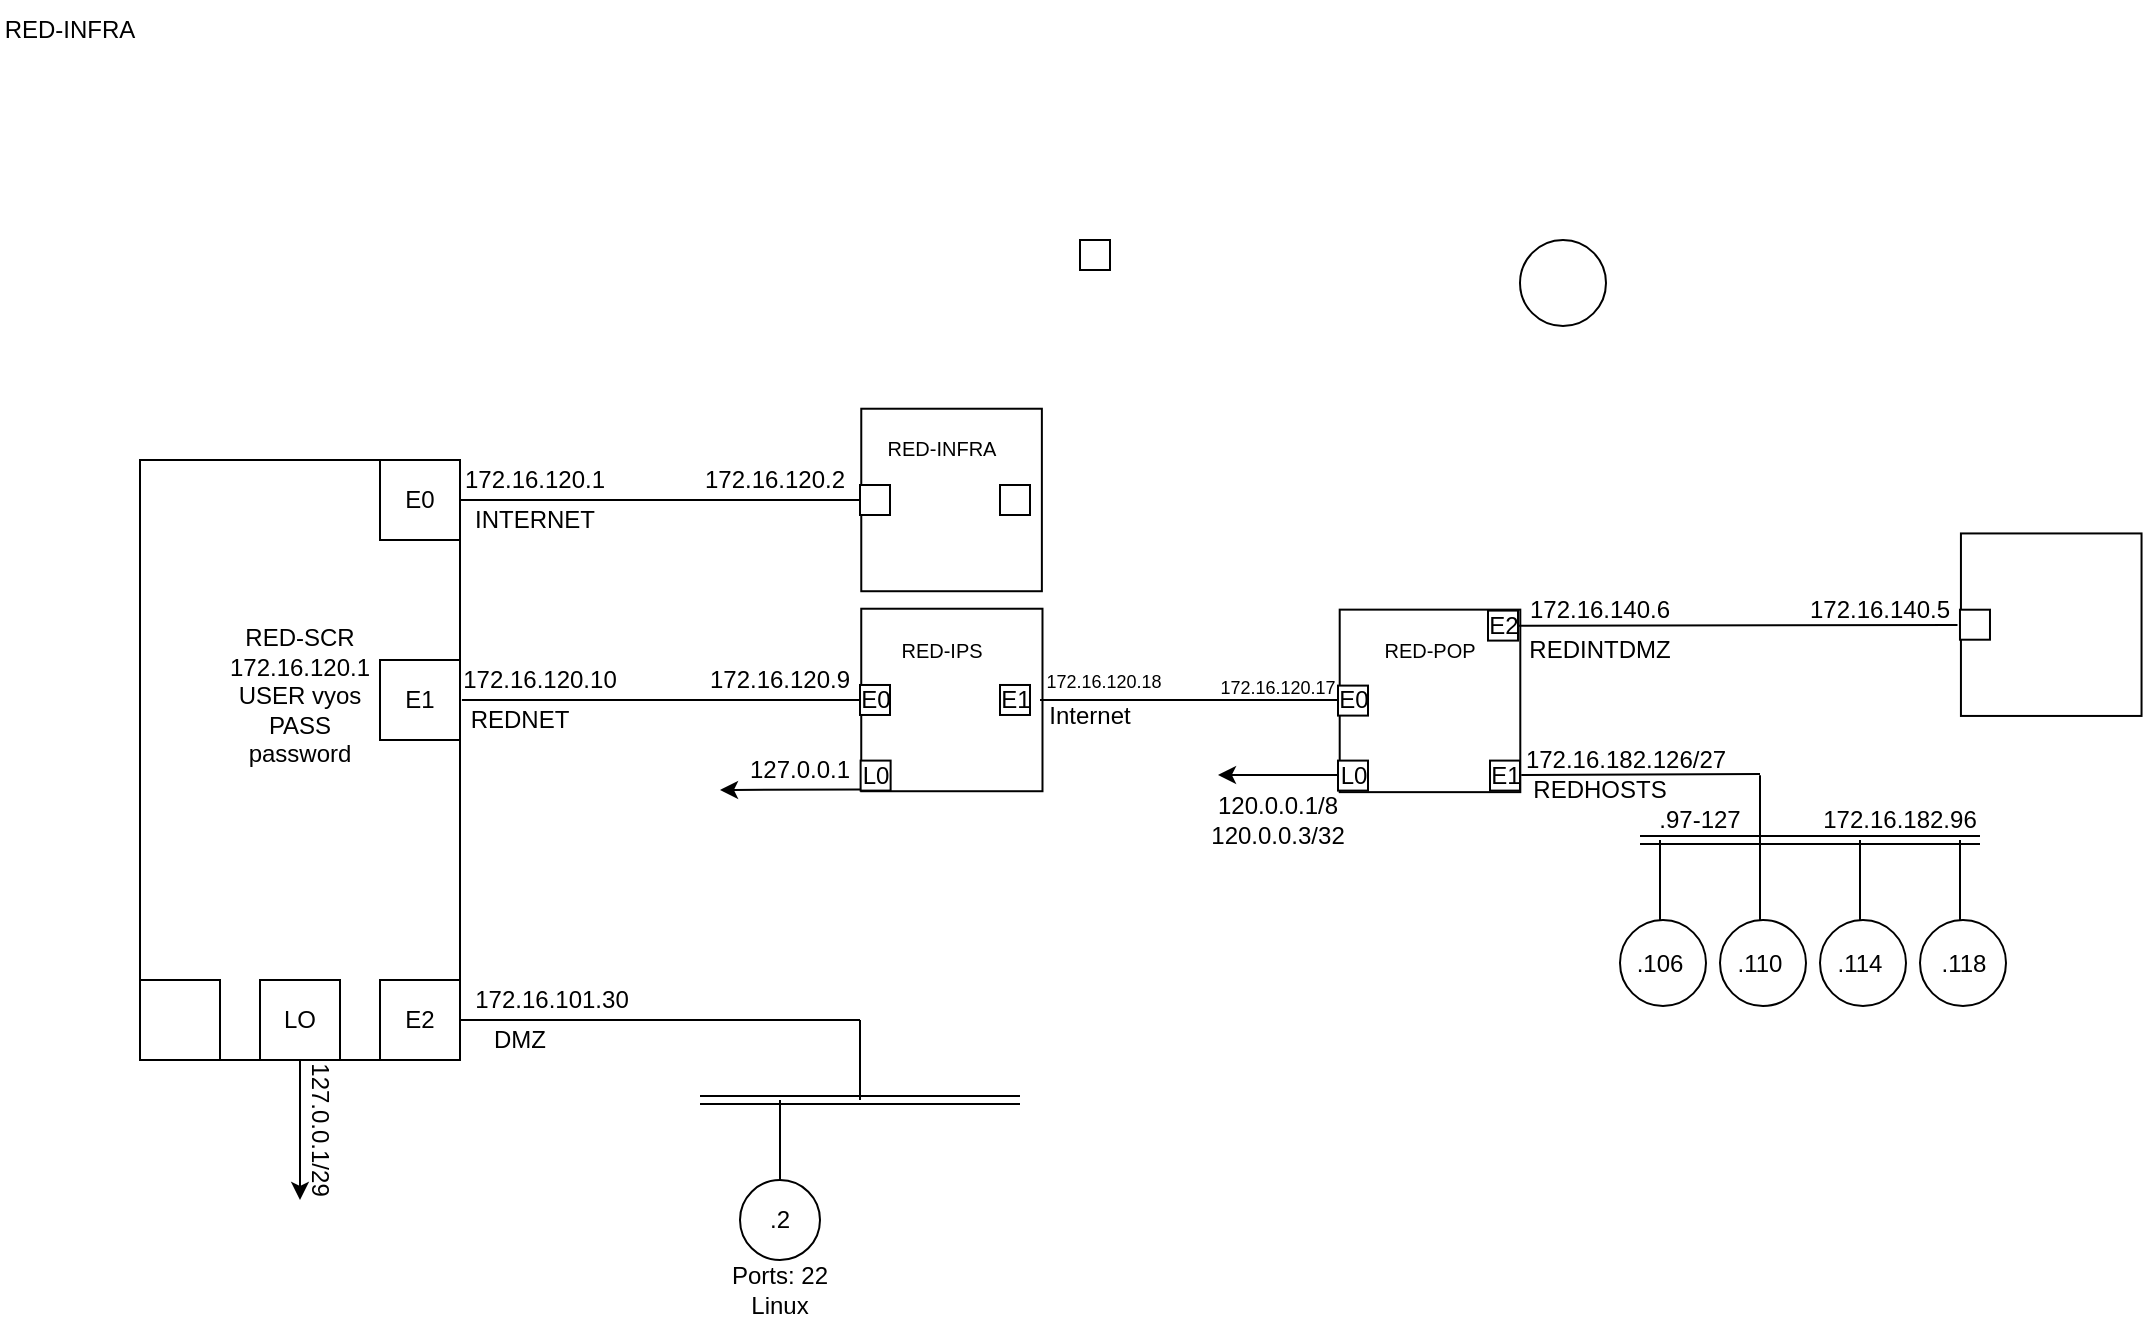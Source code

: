 <mxfile version="28.1.0">
  <diagram name="Page-1" id="lNdu_sH9OAb6CweIbx1Z">
    <mxGraphModel dx="1358" dy="1827" grid="1" gridSize="10" guides="1" tooltips="1" connect="1" arrows="1" fold="1" page="1" pageScale="1" pageWidth="850" pageHeight="1100" math="0" shadow="0">
      <root>
        <mxCell id="0" />
        <mxCell id="1" parent="0" />
        <mxCell id="_46d_c3dGUkE7WiwYYym-16" value="" style="rounded=0;whiteSpace=wrap;html=1;rotation=90;" parent="1" vertex="1">
          <mxGeometry x="90" y="230" width="300" height="160" as="geometry" />
        </mxCell>
        <mxCell id="_46d_c3dGUkE7WiwYYym-18" value="RED-SCR&lt;div&gt;172.16.120.1&lt;/div&gt;&lt;div&gt;USER vyos&lt;/div&gt;&lt;div&gt;PASS password&lt;/div&gt;&lt;div&gt;&lt;br&gt;&lt;/div&gt;" style="text;html=1;align=center;verticalAlign=middle;whiteSpace=wrap;rounded=0;" parent="1" vertex="1">
          <mxGeometry x="210" y="270" width="60" height="30" as="geometry" />
        </mxCell>
        <mxCell id="_46d_c3dGUkE7WiwYYym-19" value="" style="whiteSpace=wrap;html=1;aspect=fixed;" parent="1" vertex="1">
          <mxGeometry x="280" y="260" width="40" height="40" as="geometry" />
        </mxCell>
        <mxCell id="_46d_c3dGUkE7WiwYYym-20" value="" style="whiteSpace=wrap;html=1;aspect=fixed;" parent="1" vertex="1">
          <mxGeometry x="280" y="160" width="40" height="40" as="geometry" />
        </mxCell>
        <mxCell id="_46d_c3dGUkE7WiwYYym-21" value="E2" style="whiteSpace=wrap;html=1;aspect=fixed;" parent="1" vertex="1">
          <mxGeometry x="280" y="420" width="40" height="40" as="geometry" />
        </mxCell>
        <mxCell id="_46d_c3dGUkE7WiwYYym-22" value="" style="whiteSpace=wrap;html=1;aspect=fixed;" parent="1" vertex="1">
          <mxGeometry x="160" y="420" width="40" height="40" as="geometry" />
        </mxCell>
        <mxCell id="_46d_c3dGUkE7WiwYYym-23" value="" style="whiteSpace=wrap;html=1;aspect=fixed;" parent="1" vertex="1">
          <mxGeometry x="220" y="420" width="40" height="40" as="geometry" />
        </mxCell>
        <mxCell id="_46d_c3dGUkE7WiwYYym-24" value="E0" style="text;html=1;align=center;verticalAlign=middle;whiteSpace=wrap;rounded=0;" parent="1" vertex="1">
          <mxGeometry x="270" y="165" width="60" height="30" as="geometry" />
        </mxCell>
        <mxCell id="_46d_c3dGUkE7WiwYYym-25" value="E1" style="text;html=1;align=center;verticalAlign=middle;whiteSpace=wrap;rounded=0;" parent="1" vertex="1">
          <mxGeometry x="270" y="265" width="60" height="30" as="geometry" />
        </mxCell>
        <mxCell id="_46d_c3dGUkE7WiwYYym-28" value="" style="endArrow=none;html=1;rounded=0;" parent="1" edge="1">
          <mxGeometry width="50" height="50" relative="1" as="geometry">
            <mxPoint x="320" y="440" as="sourcePoint" />
            <mxPoint x="520" y="440" as="targetPoint" />
          </mxGeometry>
        </mxCell>
        <mxCell id="_46d_c3dGUkE7WiwYYym-29" value="" style="endArrow=none;html=1;rounded=0;" parent="1" edge="1">
          <mxGeometry width="50" height="50" relative="1" as="geometry">
            <mxPoint x="520" y="480" as="sourcePoint" />
            <mxPoint x="520" y="440" as="targetPoint" />
          </mxGeometry>
        </mxCell>
        <mxCell id="_46d_c3dGUkE7WiwYYym-30" value="" style="shape=link;html=1;rounded=0;" parent="1" edge="1">
          <mxGeometry width="100" relative="1" as="geometry">
            <mxPoint x="440" y="480" as="sourcePoint" />
            <mxPoint x="600" y="480" as="targetPoint" />
          </mxGeometry>
        </mxCell>
        <mxCell id="_46d_c3dGUkE7WiwYYym-31" value="" style="endArrow=none;html=1;rounded=0;" parent="1" edge="1">
          <mxGeometry width="50" height="50" relative="1" as="geometry">
            <mxPoint x="320" y="180" as="sourcePoint" />
            <mxPoint x="520" y="180" as="targetPoint" />
          </mxGeometry>
        </mxCell>
        <mxCell id="_46d_c3dGUkE7WiwYYym-34" value="172.16.120.1" style="text;html=1;align=center;verticalAlign=middle;whiteSpace=wrap;rounded=0;" parent="1" vertex="1">
          <mxGeometry x="330" y="160" width="55" height="20" as="geometry" />
        </mxCell>
        <mxCell id="_46d_c3dGUkE7WiwYYym-35" value="INTERNET" style="text;html=1;align=center;verticalAlign=middle;whiteSpace=wrap;rounded=0;" parent="1" vertex="1">
          <mxGeometry x="330" y="180" width="55" height="20" as="geometry" />
        </mxCell>
        <mxCell id="_46d_c3dGUkE7WiwYYym-36" value="172.16.120.10" style="text;html=1;align=center;verticalAlign=middle;whiteSpace=wrap;rounded=0;" parent="1" vertex="1">
          <mxGeometry x="330" y="260" width="60" height="20" as="geometry" />
        </mxCell>
        <mxCell id="_46d_c3dGUkE7WiwYYym-37" value="REDNET" style="text;html=1;align=center;verticalAlign=middle;whiteSpace=wrap;rounded=0;" parent="1" vertex="1">
          <mxGeometry x="320" y="280" width="60" height="20" as="geometry" />
        </mxCell>
        <mxCell id="qMjwH2dMVCEwPad2tPBn-1" value="172.16.101.30" style="text;html=1;align=center;verticalAlign=middle;whiteSpace=wrap;rounded=0;" vertex="1" parent="1">
          <mxGeometry x="342" y="420" width="48" height="20" as="geometry" />
        </mxCell>
        <mxCell id="qMjwH2dMVCEwPad2tPBn-2" value="DMZ" style="text;html=1;align=center;verticalAlign=middle;whiteSpace=wrap;rounded=0;" vertex="1" parent="1">
          <mxGeometry x="326" y="440" width="48" height="20" as="geometry" />
        </mxCell>
        <mxCell id="qMjwH2dMVCEwPad2tPBn-3" value="LO" style="text;html=1;align=center;verticalAlign=middle;whiteSpace=wrap;rounded=0;" vertex="1" parent="1">
          <mxGeometry x="210" y="425" width="60" height="30" as="geometry" />
        </mxCell>
        <mxCell id="qMjwH2dMVCEwPad2tPBn-4" value="" style="endArrow=classic;html=1;rounded=0;exitX=0.5;exitY=1;exitDx=0;exitDy=0;" edge="1" parent="1" source="_46d_c3dGUkE7WiwYYym-23">
          <mxGeometry width="50" height="50" relative="1" as="geometry">
            <mxPoint x="190" y="580" as="sourcePoint" />
            <mxPoint x="240" y="530" as="targetPoint" />
          </mxGeometry>
        </mxCell>
        <mxCell id="qMjwH2dMVCEwPad2tPBn-5" value="127.0.0.1/29" style="text;html=1;align=center;verticalAlign=middle;whiteSpace=wrap;rounded=0;rotation=90;" vertex="1" parent="1">
          <mxGeometry x="220" y="480" width="60" height="30" as="geometry" />
        </mxCell>
        <mxCell id="qMjwH2dMVCEwPad2tPBn-7" value="" style="endArrow=none;html=1;rounded=0;" edge="1" parent="1">
          <mxGeometry width="50" height="50" relative="1" as="geometry">
            <mxPoint x="480" y="520" as="sourcePoint" />
            <mxPoint x="480" y="480" as="targetPoint" />
          </mxGeometry>
        </mxCell>
        <mxCell id="qMjwH2dMVCEwPad2tPBn-8" value="" style="ellipse;whiteSpace=wrap;html=1;aspect=fixed;" vertex="1" parent="1">
          <mxGeometry x="460" y="520" width="40" height="40" as="geometry" />
        </mxCell>
        <mxCell id="qMjwH2dMVCEwPad2tPBn-9" value=".2" style="text;html=1;align=center;verticalAlign=middle;whiteSpace=wrap;rounded=0;" vertex="1" parent="1">
          <mxGeometry x="450" y="525" width="60" height="30" as="geometry" />
        </mxCell>
        <mxCell id="qMjwH2dMVCEwPad2tPBn-10" value="Ports: 22&lt;div&gt;Linux&lt;/div&gt;" style="text;html=1;align=center;verticalAlign=middle;whiteSpace=wrap;rounded=0;" vertex="1" parent="1">
          <mxGeometry x="450" y="560" width="60" height="30" as="geometry" />
        </mxCell>
        <mxCell id="qMjwH2dMVCEwPad2tPBn-11" value="" style="rounded=0;whiteSpace=wrap;html=1;rotation=90;" vertex="1" parent="1">
          <mxGeometry x="520.16" y="134.84" width="91.25" height="90.3" as="geometry" />
        </mxCell>
        <mxCell id="qMjwH2dMVCEwPad2tPBn-12" value="RED-INFRA" style="text;html=1;align=center;verticalAlign=middle;whiteSpace=wrap;rounded=0;" vertex="1" parent="1">
          <mxGeometry x="90" y="-70" width="70" height="30" as="geometry" />
        </mxCell>
        <mxCell id="qMjwH2dMVCEwPad2tPBn-13" value="" style="rounded=0;whiteSpace=wrap;html=1;rotation=90;" vertex="1" parent="1">
          <mxGeometry x="520.31" y="234.68" width="91.25" height="90.62" as="geometry" />
        </mxCell>
        <mxCell id="qMjwH2dMVCEwPad2tPBn-14" value="&lt;font style=&quot;font-size: 10px;&quot;&gt;RED-INFRA&lt;/font&gt;" style="text;html=1;align=center;verticalAlign=middle;whiteSpace=wrap;rounded=0;" vertex="1" parent="1">
          <mxGeometry x="531.26" y="139.37" width="60" height="30" as="geometry" />
        </mxCell>
        <mxCell id="qMjwH2dMVCEwPad2tPBn-15" value="172.16.120.2" style="text;html=1;align=center;verticalAlign=middle;whiteSpace=wrap;rounded=0;" vertex="1" parent="1">
          <mxGeometry x="450" y="160" width="55" height="20" as="geometry" />
        </mxCell>
        <mxCell id="qMjwH2dMVCEwPad2tPBn-16" value="&lt;font style=&quot;font-size: 10px;&quot;&gt;RED-IPS&lt;/font&gt;" style="text;html=1;align=center;verticalAlign=middle;whiteSpace=wrap;rounded=0;" vertex="1" parent="1">
          <mxGeometry x="531.26" y="240" width="60" height="30" as="geometry" />
        </mxCell>
        <mxCell id="qMjwH2dMVCEwPad2tPBn-17" value="172.16.120.9" style="text;html=1;align=center;verticalAlign=middle;whiteSpace=wrap;rounded=0;" vertex="1" parent="1">
          <mxGeometry x="450" y="260" width="60" height="20" as="geometry" />
        </mxCell>
        <mxCell id="qMjwH2dMVCEwPad2tPBn-18" value="" style="whiteSpace=wrap;html=1;aspect=fixed;" vertex="1" parent="1">
          <mxGeometry x="520" y="172.5" width="15" height="15" as="geometry" />
        </mxCell>
        <mxCell id="qMjwH2dMVCEwPad2tPBn-19" value="" style="whiteSpace=wrap;html=1;aspect=fixed;" vertex="1" parent="1">
          <mxGeometry x="590" y="172.5" width="15" height="15" as="geometry" />
        </mxCell>
        <mxCell id="qMjwH2dMVCEwPad2tPBn-20" value="" style="whiteSpace=wrap;html=1;aspect=fixed;" vertex="1" parent="1">
          <mxGeometry x="590" y="272.49" width="15" height="15" as="geometry" />
        </mxCell>
        <mxCell id="qMjwH2dMVCEwPad2tPBn-21" value="" style="whiteSpace=wrap;html=1;aspect=fixed;" vertex="1" parent="1">
          <mxGeometry x="520" y="272.49" width="15" height="15" as="geometry" />
        </mxCell>
        <mxCell id="qMjwH2dMVCEwPad2tPBn-23" value="" style="endArrow=none;html=1;rounded=0;" edge="1" parent="1">
          <mxGeometry width="50" height="50" relative="1" as="geometry">
            <mxPoint x="610" y="280" as="sourcePoint" />
            <mxPoint x="760" y="280" as="targetPoint" />
          </mxGeometry>
        </mxCell>
        <mxCell id="qMjwH2dMVCEwPad2tPBn-24" value="Internet" style="text;html=1;align=center;verticalAlign=middle;whiteSpace=wrap;rounded=0;" vertex="1" parent="1">
          <mxGeometry x="605" y="272.8" width="60" height="30" as="geometry" />
        </mxCell>
        <mxCell id="qMjwH2dMVCEwPad2tPBn-25" value="&lt;font style=&quot;font-size: 9px;&quot;&gt;172.16.120.18&lt;/font&gt;" style="text;html=1;align=center;verticalAlign=middle;whiteSpace=wrap;rounded=0;" vertex="1" parent="1">
          <mxGeometry x="611.56" y="255" width="60" height="30" as="geometry" />
        </mxCell>
        <mxCell id="qMjwH2dMVCEwPad2tPBn-26" value="" style="whiteSpace=wrap;html=1;aspect=fixed;" vertex="1" parent="1">
          <mxGeometry x="520.31" y="310.3" width="15" height="15" as="geometry" />
        </mxCell>
        <mxCell id="qMjwH2dMVCEwPad2tPBn-27" value="E1" style="text;html=1;align=center;verticalAlign=middle;whiteSpace=wrap;rounded=0;" vertex="1" parent="1">
          <mxGeometry x="567.5" y="264.99" width="60" height="30" as="geometry" />
        </mxCell>
        <mxCell id="qMjwH2dMVCEwPad2tPBn-30" value="" style="endArrow=none;html=1;rounded=0;exitX=0.4;exitY=-0.006;exitDx=0;exitDy=0;exitPerimeter=0;" edge="1" parent="1" source="_46d_c3dGUkE7WiwYYym-16">
          <mxGeometry width="50" height="50" relative="1" as="geometry">
            <mxPoint x="321" y="280" as="sourcePoint" />
            <mxPoint x="520" y="279.991" as="targetPoint" />
          </mxGeometry>
        </mxCell>
        <mxCell id="qMjwH2dMVCEwPad2tPBn-31" value="L0" style="text;html=1;align=center;verticalAlign=middle;whiteSpace=wrap;rounded=0;" vertex="1" parent="1">
          <mxGeometry x="497.5" y="302.8" width="60" height="30" as="geometry" />
        </mxCell>
        <mxCell id="qMjwH2dMVCEwPad2tPBn-34" value="" style="endArrow=classic;html=1;rounded=0;" edge="1" parent="1">
          <mxGeometry width="50" height="50" relative="1" as="geometry">
            <mxPoint x="520" y="324.73" as="sourcePoint" />
            <mxPoint x="450" y="325" as="targetPoint" />
          </mxGeometry>
        </mxCell>
        <mxCell id="qMjwH2dMVCEwPad2tPBn-35" value="127.0.0.1" style="text;html=1;align=center;verticalAlign=middle;whiteSpace=wrap;rounded=0;" vertex="1" parent="1">
          <mxGeometry x="460.31" y="300" width="60" height="30" as="geometry" />
        </mxCell>
        <mxCell id="qMjwH2dMVCEwPad2tPBn-38" value="E0" style="text;html=1;align=center;verticalAlign=middle;whiteSpace=wrap;rounded=0;" vertex="1" parent="1">
          <mxGeometry x="497.5" y="265" width="60" height="30" as="geometry" />
        </mxCell>
        <mxCell id="qMjwH2dMVCEwPad2tPBn-39" value="" style="rounded=0;whiteSpace=wrap;html=1;rotation=90;" vertex="1" parent="1">
          <mxGeometry x="759.375" y="235.295" width="91.25" height="90.3" as="geometry" />
        </mxCell>
        <mxCell id="qMjwH2dMVCEwPad2tPBn-40" value="&lt;font style=&quot;font-size: 10px;&quot;&gt;RED-POP&lt;/font&gt;" style="text;html=1;align=center;verticalAlign=middle;whiteSpace=wrap;rounded=0;" vertex="1" parent="1">
          <mxGeometry x="775" y="240" width="60" height="30" as="geometry" />
        </mxCell>
        <mxCell id="qMjwH2dMVCEwPad2tPBn-41" value="" style="whiteSpace=wrap;html=1;aspect=fixed;" vertex="1" parent="1">
          <mxGeometry x="630" y="50" width="15" height="15" as="geometry" />
        </mxCell>
        <mxCell id="qMjwH2dMVCEwPad2tPBn-43" value="" style="whiteSpace=wrap;html=1;aspect=fixed;" vertex="1" parent="1">
          <mxGeometry x="759" y="272.8" width="15" height="15" as="geometry" />
        </mxCell>
        <mxCell id="qMjwH2dMVCEwPad2tPBn-44" value="" style="whiteSpace=wrap;html=1;aspect=fixed;" vertex="1" parent="1">
          <mxGeometry x="835" y="310.3" width="15" height="15" as="geometry" />
        </mxCell>
        <mxCell id="qMjwH2dMVCEwPad2tPBn-45" value="&lt;font style=&quot;font-size: 9px;&quot;&gt;172.16.120.17&lt;/font&gt;" style="text;html=1;align=center;verticalAlign=middle;whiteSpace=wrap;rounded=0;" vertex="1" parent="1">
          <mxGeometry x="699" y="257.8" width="60" height="30" as="geometry" />
        </mxCell>
        <mxCell id="qMjwH2dMVCEwPad2tPBn-46" value="E0" style="text;html=1;align=center;verticalAlign=middle;whiteSpace=wrap;rounded=0;" vertex="1" parent="1">
          <mxGeometry x="736.5" y="265.3" width="60" height="30" as="geometry" />
        </mxCell>
        <mxCell id="qMjwH2dMVCEwPad2tPBn-47" value="E1" style="text;html=1;align=center;verticalAlign=middle;whiteSpace=wrap;rounded=0;" vertex="1" parent="1">
          <mxGeometry x="812.5" y="302.8" width="60" height="30" as="geometry" />
        </mxCell>
        <mxCell id="qMjwH2dMVCEwPad2tPBn-48" value="" style="whiteSpace=wrap;html=1;aspect=fixed;" vertex="1" parent="1">
          <mxGeometry x="834" y="235.3" width="15" height="15" as="geometry" />
        </mxCell>
        <mxCell id="qMjwH2dMVCEwPad2tPBn-49" value="E2" style="text;html=1;align=center;verticalAlign=middle;whiteSpace=wrap;rounded=0;" vertex="1" parent="1">
          <mxGeometry x="811.5" y="227.8" width="60" height="30" as="geometry" />
        </mxCell>
        <mxCell id="qMjwH2dMVCEwPad2tPBn-50" value="" style="whiteSpace=wrap;html=1;aspect=fixed;" vertex="1" parent="1">
          <mxGeometry x="759" y="310.3" width="15" height="15" as="geometry" />
        </mxCell>
        <mxCell id="qMjwH2dMVCEwPad2tPBn-51" value="L0" style="text;html=1;align=center;verticalAlign=middle;whiteSpace=wrap;rounded=0;" vertex="1" parent="1">
          <mxGeometry x="736.5" y="302.8" width="60" height="30" as="geometry" />
        </mxCell>
        <mxCell id="qMjwH2dMVCEwPad2tPBn-53" value="" style="endArrow=classic;html=1;rounded=0;" edge="1" parent="1">
          <mxGeometry width="50" height="50" relative="1" as="geometry">
            <mxPoint x="759" y="317.46" as="sourcePoint" />
            <mxPoint x="699" y="317.46" as="targetPoint" />
          </mxGeometry>
        </mxCell>
        <mxCell id="qMjwH2dMVCEwPad2tPBn-54" value="120.0.0.1/8&lt;div&gt;120.0.0.3/32&lt;/div&gt;" style="text;html=1;align=center;verticalAlign=middle;whiteSpace=wrap;rounded=0;" vertex="1" parent="1">
          <mxGeometry x="698.99" y="325.31" width="60" height="30" as="geometry" />
        </mxCell>
        <mxCell id="qMjwH2dMVCEwPad2tPBn-56" value="" style="endArrow=none;html=1;rounded=0;" edge="1" parent="1">
          <mxGeometry width="50" height="50" relative="1" as="geometry">
            <mxPoint x="849" y="242.93" as="sourcePoint" />
            <mxPoint x="1068.75" y="242.46" as="targetPoint" />
          </mxGeometry>
        </mxCell>
        <mxCell id="qMjwH2dMVCEwPad2tPBn-57" value="" style="rounded=0;whiteSpace=wrap;html=1;rotation=90;" vertex="1" parent="1">
          <mxGeometry x="1069.995" y="197.195" width="91.25" height="90.3" as="geometry" />
        </mxCell>
        <mxCell id="qMjwH2dMVCEwPad2tPBn-58" value="" style="endArrow=none;html=1;rounded=0;" edge="1" parent="1">
          <mxGeometry width="50" height="50" relative="1" as="geometry">
            <mxPoint x="850.62" y="317.46" as="sourcePoint" />
            <mxPoint x="970" y="317" as="targetPoint" />
          </mxGeometry>
        </mxCell>
        <mxCell id="qMjwH2dMVCEwPad2tPBn-59" value="REDINTDMZ" style="text;html=1;align=center;verticalAlign=middle;whiteSpace=wrap;rounded=0;" vertex="1" parent="1">
          <mxGeometry x="860" y="240" width="60" height="30" as="geometry" />
        </mxCell>
        <mxCell id="qMjwH2dMVCEwPad2tPBn-60" value="172.16.140.6" style="text;html=1;align=center;verticalAlign=middle;whiteSpace=wrap;rounded=0;" vertex="1" parent="1">
          <mxGeometry x="860" y="220.3" width="60" height="30" as="geometry" />
        </mxCell>
        <mxCell id="qMjwH2dMVCEwPad2tPBn-62" value="172.16.140.5" style="text;html=1;align=center;verticalAlign=middle;whiteSpace=wrap;rounded=0;" vertex="1" parent="1">
          <mxGeometry x="1000" y="220.3" width="60" height="30" as="geometry" />
        </mxCell>
        <mxCell id="qMjwH2dMVCEwPad2tPBn-63" value="" style="whiteSpace=wrap;html=1;aspect=fixed;" vertex="1" parent="1">
          <mxGeometry x="1069.99" y="234.85" width="15" height="15" as="geometry" />
        </mxCell>
        <mxCell id="qMjwH2dMVCEwPad2tPBn-64" value="" style="endArrow=none;html=1;rounded=0;" edge="1" parent="1">
          <mxGeometry width="50" height="50" relative="1" as="geometry">
            <mxPoint x="970" y="350" as="sourcePoint" />
            <mxPoint x="970" y="317.66" as="targetPoint" />
          </mxGeometry>
        </mxCell>
        <mxCell id="qMjwH2dMVCEwPad2tPBn-65" value="" style="shape=link;html=1;rounded=0;" edge="1" parent="1">
          <mxGeometry width="100" relative="1" as="geometry">
            <mxPoint x="910" y="350" as="sourcePoint" />
            <mxPoint x="1080" y="350" as="targetPoint" />
          </mxGeometry>
        </mxCell>
        <mxCell id="qMjwH2dMVCEwPad2tPBn-66" value="REDHOSTS" style="text;html=1;align=center;verticalAlign=middle;whiteSpace=wrap;rounded=0;" vertex="1" parent="1">
          <mxGeometry x="860" y="310.3" width="60" height="30" as="geometry" />
        </mxCell>
        <mxCell id="qMjwH2dMVCEwPad2tPBn-67" value="172.16.182.126/27" style="text;html=1;align=center;verticalAlign=middle;whiteSpace=wrap;rounded=0;" vertex="1" parent="1">
          <mxGeometry x="872.5" y="294.99" width="60" height="30" as="geometry" />
        </mxCell>
        <mxCell id="qMjwH2dMVCEwPad2tPBn-68" value=".97-127" style="text;html=1;align=center;verticalAlign=middle;whiteSpace=wrap;rounded=0;" vertex="1" parent="1">
          <mxGeometry x="910" y="324.99" width="60" height="30" as="geometry" />
        </mxCell>
        <mxCell id="qMjwH2dMVCEwPad2tPBn-69" value="172.16.182.96" style="text;html=1;align=center;verticalAlign=middle;whiteSpace=wrap;rounded=0;" vertex="1" parent="1">
          <mxGeometry x="1009.99" y="324.99" width="60" height="30" as="geometry" />
        </mxCell>
        <mxCell id="qMjwH2dMVCEwPad2tPBn-70" value="" style="endArrow=none;html=1;rounded=0;" edge="1" parent="1">
          <mxGeometry width="50" height="50" relative="1" as="geometry">
            <mxPoint x="920" y="390" as="sourcePoint" />
            <mxPoint x="920" y="350" as="targetPoint" />
          </mxGeometry>
        </mxCell>
        <mxCell id="qMjwH2dMVCEwPad2tPBn-71" value="" style="endArrow=none;html=1;rounded=0;" edge="1" parent="1">
          <mxGeometry width="50" height="50" relative="1" as="geometry">
            <mxPoint x="970" y="390" as="sourcePoint" />
            <mxPoint x="970" y="350" as="targetPoint" />
          </mxGeometry>
        </mxCell>
        <mxCell id="qMjwH2dMVCEwPad2tPBn-72" value="" style="endArrow=none;html=1;rounded=0;" edge="1" parent="1">
          <mxGeometry width="50" height="50" relative="1" as="geometry">
            <mxPoint x="1020" y="390" as="sourcePoint" />
            <mxPoint x="1020" y="350" as="targetPoint" />
          </mxGeometry>
        </mxCell>
        <mxCell id="qMjwH2dMVCEwPad2tPBn-73" value="" style="endArrow=none;html=1;rounded=0;" edge="1" parent="1">
          <mxGeometry width="50" height="50" relative="1" as="geometry">
            <mxPoint x="1070" y="390" as="sourcePoint" />
            <mxPoint x="1070" y="350" as="targetPoint" />
          </mxGeometry>
        </mxCell>
        <mxCell id="qMjwH2dMVCEwPad2tPBn-74" value="" style="ellipse;whiteSpace=wrap;html=1;aspect=fixed;" vertex="1" parent="1">
          <mxGeometry x="850" y="50" width="43" height="43" as="geometry" />
        </mxCell>
        <mxCell id="qMjwH2dMVCEwPad2tPBn-75" value="" style="ellipse;whiteSpace=wrap;html=1;aspect=fixed;" vertex="1" parent="1">
          <mxGeometry x="900" y="390" width="43" height="43" as="geometry" />
        </mxCell>
        <mxCell id="qMjwH2dMVCEwPad2tPBn-76" value="" style="ellipse;whiteSpace=wrap;html=1;aspect=fixed;" vertex="1" parent="1">
          <mxGeometry x="950" y="390" width="43" height="43" as="geometry" />
        </mxCell>
        <mxCell id="qMjwH2dMVCEwPad2tPBn-77" value="" style="ellipse;whiteSpace=wrap;html=1;aspect=fixed;" vertex="1" parent="1">
          <mxGeometry x="1000" y="390" width="43" height="43" as="geometry" />
        </mxCell>
        <mxCell id="qMjwH2dMVCEwPad2tPBn-78" value="" style="ellipse;whiteSpace=wrap;html=1;aspect=fixed;" vertex="1" parent="1">
          <mxGeometry x="1050" y="390" width="43" height="43" as="geometry" />
        </mxCell>
        <mxCell id="qMjwH2dMVCEwPad2tPBn-79" value=".106" style="text;html=1;align=center;verticalAlign=middle;whiteSpace=wrap;rounded=0;" vertex="1" parent="1">
          <mxGeometry x="890" y="396.5" width="60" height="30" as="geometry" />
        </mxCell>
        <mxCell id="qMjwH2dMVCEwPad2tPBn-80" value=".110" style="text;html=1;align=center;verticalAlign=middle;whiteSpace=wrap;rounded=0;" vertex="1" parent="1">
          <mxGeometry x="940" y="396.5" width="60" height="30" as="geometry" />
        </mxCell>
        <mxCell id="qMjwH2dMVCEwPad2tPBn-81" value=".114" style="text;html=1;align=center;verticalAlign=middle;whiteSpace=wrap;rounded=0;" vertex="1" parent="1">
          <mxGeometry x="990" y="396.5" width="60" height="30" as="geometry" />
        </mxCell>
        <mxCell id="qMjwH2dMVCEwPad2tPBn-82" value=".118" style="text;html=1;align=center;verticalAlign=middle;whiteSpace=wrap;rounded=0;" vertex="1" parent="1">
          <mxGeometry x="1041.5" y="396.5" width="60" height="30" as="geometry" />
        </mxCell>
      </root>
    </mxGraphModel>
  </diagram>
</mxfile>
